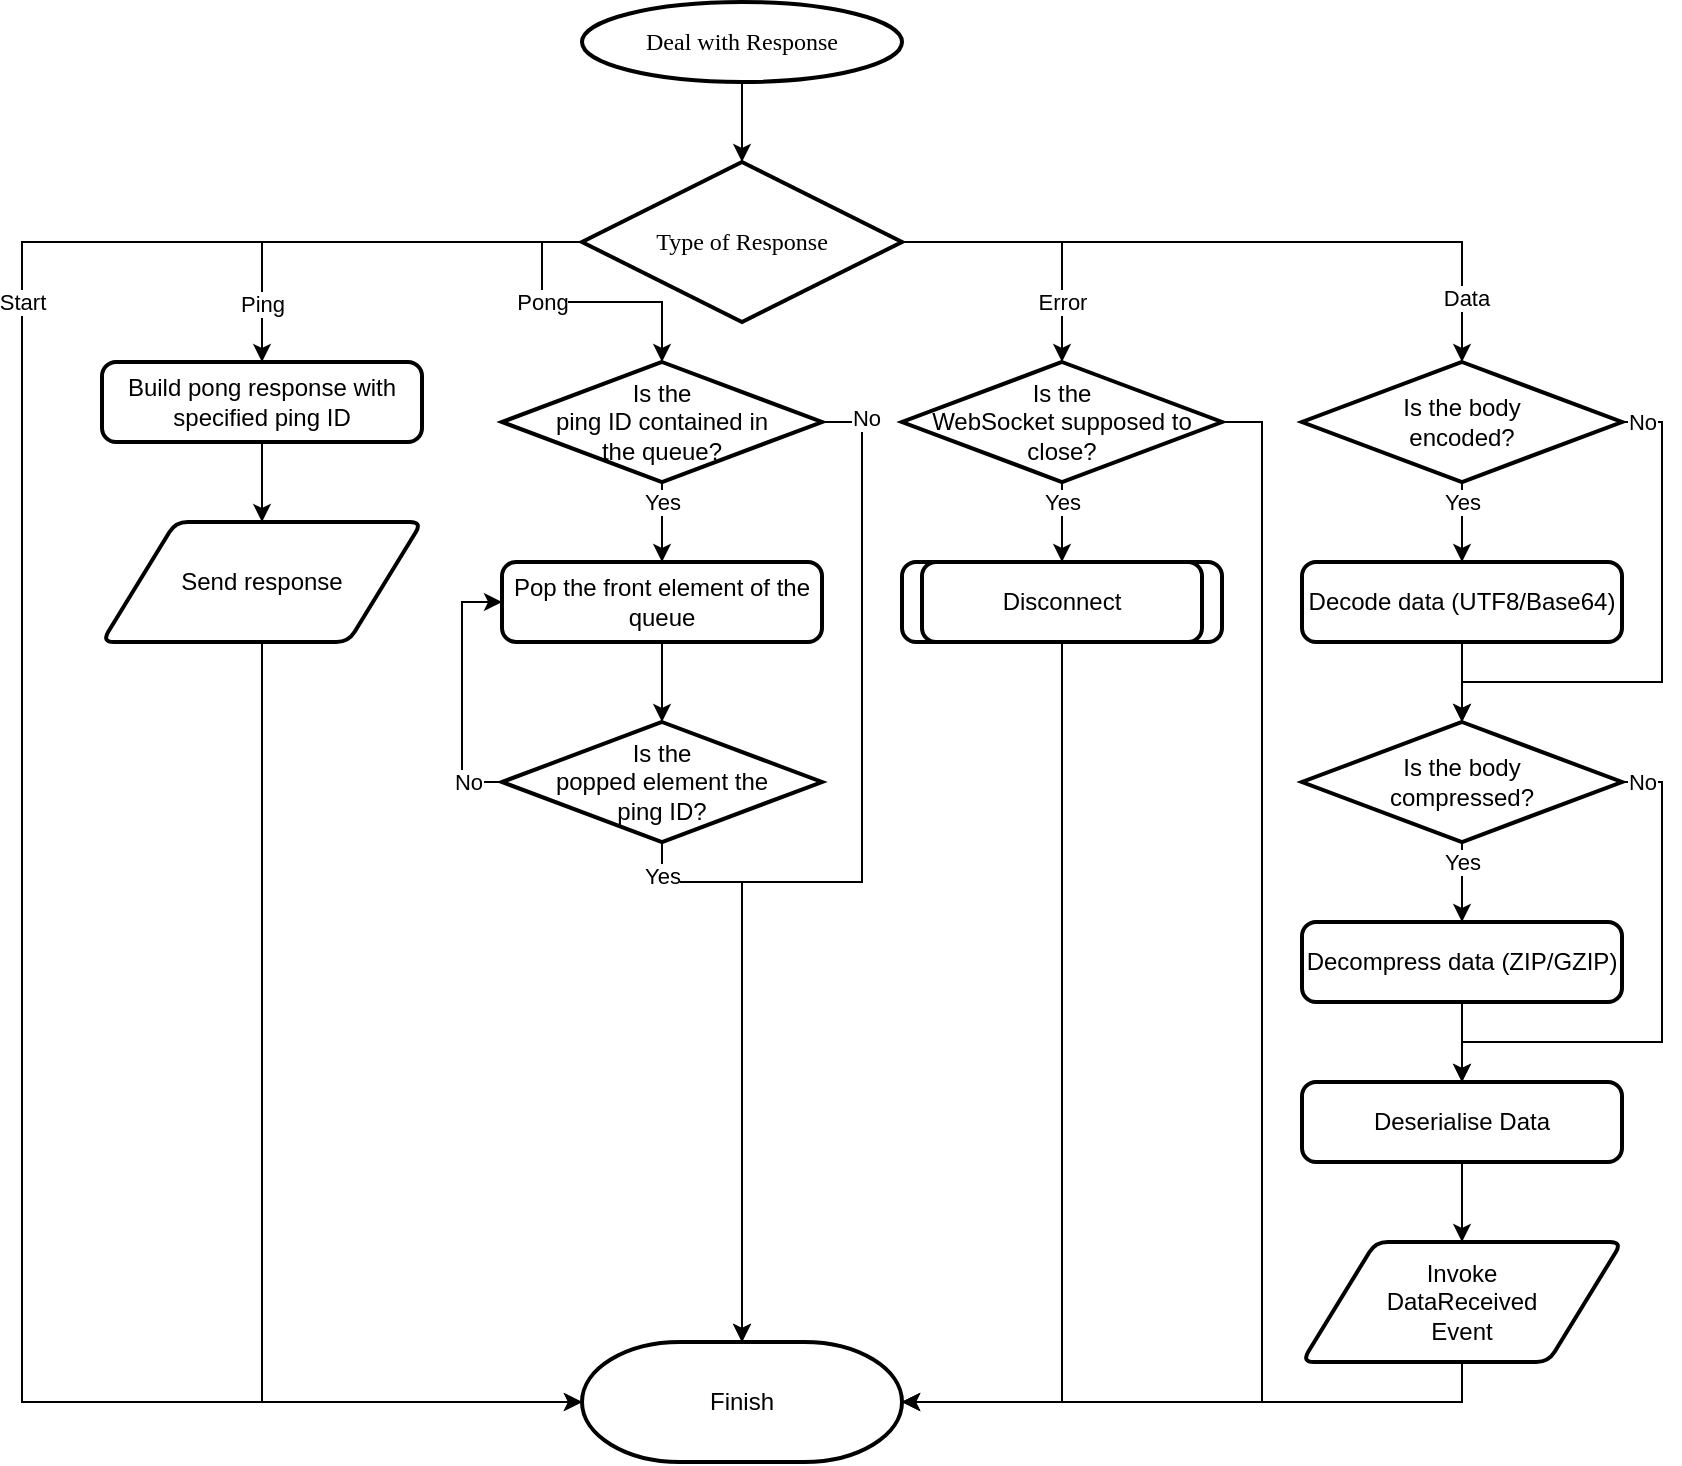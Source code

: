 <mxfile version="26.0.16">
  <diagram id="C5RBs43oDa-KdzZeNtuy" name="Page-1">
    <mxGraphModel dx="1114" dy="824" grid="1" gridSize="10" guides="1" tooltips="1" connect="1" arrows="1" fold="1" page="1" pageScale="1" pageWidth="827" pageHeight="1169" math="0" shadow="0">
      <root>
        <mxCell id="WIyWlLk6GJQsqaUBKTNV-0" />
        <mxCell id="WIyWlLk6GJQsqaUBKTNV-1" parent="WIyWlLk6GJQsqaUBKTNV-0" />
        <mxCell id="HJgES-3uZnZ1iYDHPRsR-43" style="edgeStyle=orthogonalEdgeStyle;rounded=0;orthogonalLoop=1;jettySize=auto;html=1;exitX=0.5;exitY=1;exitDx=0;exitDy=0;exitPerimeter=0;entryX=0.5;entryY=0;entryDx=0;entryDy=0;fontFamily=STIX;entryPerimeter=0;" parent="WIyWlLk6GJQsqaUBKTNV-1" source="HJgES-3uZnZ1iYDHPRsR-1" target="1lUNTdqZq1-scsrUU96o-1" edge="1">
          <mxGeometry relative="1" as="geometry">
            <mxPoint x="400" y="100" as="targetPoint" />
          </mxGeometry>
        </mxCell>
        <mxCell id="HJgES-3uZnZ1iYDHPRsR-1" value="Deal with Response" style="strokeWidth=2;html=1;shape=mxgraph.flowchart.start_2;whiteSpace=wrap;fontFamily=STIX;" parent="WIyWlLk6GJQsqaUBKTNV-1" vertex="1">
          <mxGeometry x="320" y="20" width="160" height="40" as="geometry" />
        </mxCell>
        <mxCell id="DIX37AAkpZwaq2ukfVkO-11" style="edgeStyle=orthogonalEdgeStyle;rounded=0;orthogonalLoop=1;jettySize=auto;html=1;exitX=0;exitY=0.5;exitDx=0;exitDy=0;exitPerimeter=0;entryX=0.5;entryY=0;entryDx=0;entryDy=0;" edge="1" parent="WIyWlLk6GJQsqaUBKTNV-1" source="1lUNTdqZq1-scsrUU96o-1" target="DIX37AAkpZwaq2ukfVkO-6">
          <mxGeometry relative="1" as="geometry" />
        </mxCell>
        <mxCell id="DIX37AAkpZwaq2ukfVkO-12" value="Ping" style="edgeLabel;html=1;align=center;verticalAlign=middle;resizable=0;points=[];" vertex="1" connectable="0" parent="DIX37AAkpZwaq2ukfVkO-11">
          <mxGeometry x="0.575" relative="1" as="geometry">
            <mxPoint y="17" as="offset" />
          </mxGeometry>
        </mxCell>
        <mxCell id="1lUNTdqZq1-scsrUU96o-1" value="Type of Response" style="strokeWidth=2;html=1;shape=mxgraph.flowchart.decision;whiteSpace=wrap;fontFamily=STIX;" parent="WIyWlLk6GJQsqaUBKTNV-1" vertex="1">
          <mxGeometry x="320" y="100" width="160" height="80" as="geometry" />
        </mxCell>
        <mxCell id="DIX37AAkpZwaq2ukfVkO-1" value="Finish" style="strokeWidth=2;html=1;shape=mxgraph.flowchart.terminator;whiteSpace=wrap;" vertex="1" parent="WIyWlLk6GJQsqaUBKTNV-1">
          <mxGeometry x="320" y="690" width="160" height="60" as="geometry" />
        </mxCell>
        <mxCell id="DIX37AAkpZwaq2ukfVkO-3" style="edgeStyle=orthogonalEdgeStyle;rounded=0;orthogonalLoop=1;jettySize=auto;html=1;exitX=0;exitY=0.5;exitDx=0;exitDy=0;exitPerimeter=0;entryX=0;entryY=0.5;entryDx=0;entryDy=0;entryPerimeter=0;" edge="1" parent="WIyWlLk6GJQsqaUBKTNV-1" source="1lUNTdqZq1-scsrUU96o-1" target="DIX37AAkpZwaq2ukfVkO-1">
          <mxGeometry relative="1" as="geometry">
            <Array as="points">
              <mxPoint x="40" y="140" />
              <mxPoint x="40" y="720" />
            </Array>
          </mxGeometry>
        </mxCell>
        <mxCell id="DIX37AAkpZwaq2ukfVkO-4" value="Start" style="edgeLabel;html=1;align=center;verticalAlign=middle;resizable=0;points=[];" vertex="1" connectable="0" parent="DIX37AAkpZwaq2ukfVkO-3">
          <mxGeometry x="-0.746" y="1" relative="1" as="geometry">
            <mxPoint x="-135" y="29" as="offset" />
          </mxGeometry>
        </mxCell>
        <mxCell id="DIX37AAkpZwaq2ukfVkO-9" style="edgeStyle=orthogonalEdgeStyle;rounded=0;orthogonalLoop=1;jettySize=auto;html=1;exitX=0.5;exitY=1;exitDx=0;exitDy=0;entryX=0.5;entryY=0;entryDx=0;entryDy=0;" edge="1" parent="WIyWlLk6GJQsqaUBKTNV-1" source="DIX37AAkpZwaq2ukfVkO-6" target="DIX37AAkpZwaq2ukfVkO-8">
          <mxGeometry relative="1" as="geometry" />
        </mxCell>
        <mxCell id="DIX37AAkpZwaq2ukfVkO-6" value="Build pong response with specified ping ID" style="rounded=1;whiteSpace=wrap;html=1;absoluteArcSize=1;arcSize=14;strokeWidth=2;" vertex="1" parent="WIyWlLk6GJQsqaUBKTNV-1">
          <mxGeometry x="80" y="200" width="160" height="40" as="geometry" />
        </mxCell>
        <mxCell id="DIX37AAkpZwaq2ukfVkO-8" value="Send response" style="shape=parallelogram;html=1;strokeWidth=2;perimeter=parallelogramPerimeter;whiteSpace=wrap;rounded=1;arcSize=12;size=0.23;" vertex="1" parent="WIyWlLk6GJQsqaUBKTNV-1">
          <mxGeometry x="80" y="280" width="160" height="60" as="geometry" />
        </mxCell>
        <mxCell id="DIX37AAkpZwaq2ukfVkO-10" style="edgeStyle=orthogonalEdgeStyle;rounded=0;orthogonalLoop=1;jettySize=auto;html=1;exitX=0.5;exitY=1;exitDx=0;exitDy=0;entryX=0;entryY=0.5;entryDx=0;entryDy=0;entryPerimeter=0;" edge="1" parent="WIyWlLk6GJQsqaUBKTNV-1" source="DIX37AAkpZwaq2ukfVkO-8" target="DIX37AAkpZwaq2ukfVkO-1">
          <mxGeometry relative="1" as="geometry" />
        </mxCell>
        <mxCell id="DIX37AAkpZwaq2ukfVkO-20" style="edgeStyle=orthogonalEdgeStyle;rounded=0;orthogonalLoop=1;jettySize=auto;html=1;exitX=0;exitY=0.5;exitDx=0;exitDy=0;exitPerimeter=0;entryX=0;entryY=0.5;entryDx=0;entryDy=0;" edge="1" parent="WIyWlLk6GJQsqaUBKTNV-1" source="DIX37AAkpZwaq2ukfVkO-14" target="DIX37AAkpZwaq2ukfVkO-15">
          <mxGeometry relative="1" as="geometry" />
        </mxCell>
        <mxCell id="DIX37AAkpZwaq2ukfVkO-21" value="No" style="edgeLabel;html=1;align=center;verticalAlign=middle;resizable=0;points=[];" vertex="1" connectable="0" parent="DIX37AAkpZwaq2ukfVkO-20">
          <mxGeometry x="0.015" y="-3" relative="1" as="geometry">
            <mxPoint y="46" as="offset" />
          </mxGeometry>
        </mxCell>
        <mxCell id="DIX37AAkpZwaq2ukfVkO-14" value="Is the&lt;div&gt;&lt;span style=&quot;background-color: transparent; color: light-dark(rgb(0, 0, 0), rgb(255, 255, 255));&quot;&gt;popped element&amp;nbsp;&lt;/span&gt;&lt;span style=&quot;background-color: transparent; color: light-dark(rgb(0, 0, 0), rgb(255, 255, 255));&quot;&gt;the&lt;/span&gt;&lt;/div&gt;&lt;div&gt;&lt;span style=&quot;background-color: transparent; color: light-dark(rgb(0, 0, 0), rgb(255, 255, 255));&quot;&gt;ping ID?&lt;/span&gt;&lt;/div&gt;" style="strokeWidth=2;html=1;shape=mxgraph.flowchart.decision;whiteSpace=wrap;" vertex="1" parent="WIyWlLk6GJQsqaUBKTNV-1">
          <mxGeometry x="280" y="380" width="160" height="60" as="geometry" />
        </mxCell>
        <mxCell id="DIX37AAkpZwaq2ukfVkO-15" value="Pop the front element of the queue" style="rounded=1;whiteSpace=wrap;html=1;absoluteArcSize=1;arcSize=14;strokeWidth=2;" vertex="1" parent="WIyWlLk6GJQsqaUBKTNV-1">
          <mxGeometry x="280" y="300" width="160" height="40" as="geometry" />
        </mxCell>
        <mxCell id="DIX37AAkpZwaq2ukfVkO-17" style="edgeStyle=orthogonalEdgeStyle;rounded=0;orthogonalLoop=1;jettySize=auto;html=1;exitX=0.5;exitY=1;exitDx=0;exitDy=0;exitPerimeter=0;entryX=0.5;entryY=0;entryDx=0;entryDy=0;" edge="1" parent="WIyWlLk6GJQsqaUBKTNV-1" source="DIX37AAkpZwaq2ukfVkO-16" target="DIX37AAkpZwaq2ukfVkO-15">
          <mxGeometry relative="1" as="geometry" />
        </mxCell>
        <mxCell id="DIX37AAkpZwaq2ukfVkO-18" value="Yes" style="edgeLabel;html=1;align=center;verticalAlign=middle;resizable=0;points=[];" vertex="1" connectable="0" parent="DIX37AAkpZwaq2ukfVkO-17">
          <mxGeometry x="-0.05" y="2" relative="1" as="geometry">
            <mxPoint x="-2" y="-9" as="offset" />
          </mxGeometry>
        </mxCell>
        <mxCell id="DIX37AAkpZwaq2ukfVkO-16" value="Is the&lt;div&gt;ping ID contained&amp;nbsp;&lt;span style=&quot;background-color: transparent; color: light-dark(rgb(0, 0, 0), rgb(255, 255, 255));&quot;&gt;in&lt;/span&gt;&lt;/div&gt;&lt;div&gt;&lt;span style=&quot;background-color: transparent; color: light-dark(rgb(0, 0, 0), rgb(255, 255, 255));&quot;&gt;the queue?&lt;/span&gt;&lt;/div&gt;" style="strokeWidth=2;html=1;shape=mxgraph.flowchart.decision;whiteSpace=wrap;" vertex="1" parent="WIyWlLk6GJQsqaUBKTNV-1">
          <mxGeometry x="280" y="200" width="160" height="60" as="geometry" />
        </mxCell>
        <mxCell id="DIX37AAkpZwaq2ukfVkO-19" style="edgeStyle=orthogonalEdgeStyle;rounded=0;orthogonalLoop=1;jettySize=auto;html=1;exitX=0.5;exitY=1;exitDx=0;exitDy=0;entryX=0.5;entryY=0;entryDx=0;entryDy=0;entryPerimeter=0;" edge="1" parent="WIyWlLk6GJQsqaUBKTNV-1" source="DIX37AAkpZwaq2ukfVkO-15" target="DIX37AAkpZwaq2ukfVkO-14">
          <mxGeometry relative="1" as="geometry" />
        </mxCell>
        <mxCell id="DIX37AAkpZwaq2ukfVkO-22" style="edgeStyle=orthogonalEdgeStyle;rounded=0;orthogonalLoop=1;jettySize=auto;html=1;exitX=0.5;exitY=1;exitDx=0;exitDy=0;exitPerimeter=0;entryX=0.5;entryY=0;entryDx=0;entryDy=0;entryPerimeter=0;" edge="1" parent="WIyWlLk6GJQsqaUBKTNV-1" source="DIX37AAkpZwaq2ukfVkO-14" target="DIX37AAkpZwaq2ukfVkO-1">
          <mxGeometry relative="1" as="geometry">
            <Array as="points">
              <mxPoint x="360" y="460" />
              <mxPoint x="400" y="460" />
            </Array>
          </mxGeometry>
        </mxCell>
        <mxCell id="DIX37AAkpZwaq2ukfVkO-23" value="Yes" style="edgeLabel;html=1;align=center;verticalAlign=middle;resizable=0;points=[];" vertex="1" connectable="0" parent="DIX37AAkpZwaq2ukfVkO-22">
          <mxGeometry x="-0.747" y="3" relative="1" as="geometry">
            <mxPoint x="-17" as="offset" />
          </mxGeometry>
        </mxCell>
        <mxCell id="DIX37AAkpZwaq2ukfVkO-24" style="edgeStyle=orthogonalEdgeStyle;rounded=0;orthogonalLoop=1;jettySize=auto;html=1;exitX=1;exitY=0.5;exitDx=0;exitDy=0;exitPerimeter=0;entryX=0.5;entryY=0;entryDx=0;entryDy=0;entryPerimeter=0;" edge="1" parent="WIyWlLk6GJQsqaUBKTNV-1" source="DIX37AAkpZwaq2ukfVkO-16" target="DIX37AAkpZwaq2ukfVkO-1">
          <mxGeometry relative="1" as="geometry">
            <Array as="points">
              <mxPoint x="460" y="230" />
              <mxPoint x="460" y="460" />
              <mxPoint x="400" y="460" />
            </Array>
          </mxGeometry>
        </mxCell>
        <mxCell id="DIX37AAkpZwaq2ukfVkO-26" value="No" style="edgeLabel;html=1;align=center;verticalAlign=middle;resizable=0;points=[];" vertex="1" connectable="0" parent="DIX37AAkpZwaq2ukfVkO-24">
          <mxGeometry x="-0.921" y="-4" relative="1" as="geometry">
            <mxPoint x="6" y="-4" as="offset" />
          </mxGeometry>
        </mxCell>
        <mxCell id="DIX37AAkpZwaq2ukfVkO-27" style="edgeStyle=orthogonalEdgeStyle;rounded=0;orthogonalLoop=1;jettySize=auto;html=1;exitX=0;exitY=0.5;exitDx=0;exitDy=0;exitPerimeter=0;entryX=0.5;entryY=0;entryDx=0;entryDy=0;entryPerimeter=0;" edge="1" parent="WIyWlLk6GJQsqaUBKTNV-1" source="1lUNTdqZq1-scsrUU96o-1" target="DIX37AAkpZwaq2ukfVkO-16">
          <mxGeometry relative="1" as="geometry">
            <Array as="points">
              <mxPoint x="300" y="140" />
              <mxPoint x="300" y="170" />
              <mxPoint x="360" y="170" />
            </Array>
          </mxGeometry>
        </mxCell>
        <mxCell id="DIX37AAkpZwaq2ukfVkO-28" value="Pong" style="edgeLabel;html=1;align=center;verticalAlign=middle;resizable=0;points=[];" vertex="1" connectable="0" parent="DIX37AAkpZwaq2ukfVkO-27">
          <mxGeometry x="0.767" y="-1" relative="1" as="geometry">
            <mxPoint x="-59" y="-14" as="offset" />
          </mxGeometry>
        </mxCell>
        <mxCell id="DIX37AAkpZwaq2ukfVkO-31" style="edgeStyle=orthogonalEdgeStyle;rounded=0;orthogonalLoop=1;jettySize=auto;html=1;exitX=1;exitY=0.5;exitDx=0;exitDy=0;exitPerimeter=0;entryX=0.5;entryY=0;entryDx=0;entryDy=0;entryPerimeter=0;" edge="1" parent="WIyWlLk6GJQsqaUBKTNV-1" source="1lUNTdqZq1-scsrUU96o-1" target="DIX37AAkpZwaq2ukfVkO-34">
          <mxGeometry relative="1" as="geometry">
            <mxPoint x="580" y="150" as="sourcePoint" />
            <mxPoint x="560" y="260" as="targetPoint" />
            <Array as="points">
              <mxPoint x="560" y="140" />
            </Array>
          </mxGeometry>
        </mxCell>
        <mxCell id="DIX37AAkpZwaq2ukfVkO-32" value="Error" style="edgeLabel;html=1;align=center;verticalAlign=middle;resizable=0;points=[];" vertex="1" connectable="0" parent="DIX37AAkpZwaq2ukfVkO-31">
          <mxGeometry x="0.767" y="-1" relative="1" as="geometry">
            <mxPoint x="1" y="-14" as="offset" />
          </mxGeometry>
        </mxCell>
        <mxCell id="DIX37AAkpZwaq2ukfVkO-37" value="Yes" style="edgeStyle=orthogonalEdgeStyle;rounded=0;orthogonalLoop=1;jettySize=auto;html=1;exitX=0.5;exitY=1;exitDx=0;exitDy=0;exitPerimeter=0;entryX=0.5;entryY=0;entryDx=0;entryDy=0;" edge="1" parent="WIyWlLk6GJQsqaUBKTNV-1" source="DIX37AAkpZwaq2ukfVkO-34" target="DIX37AAkpZwaq2ukfVkO-36">
          <mxGeometry x="-0.5" relative="1" as="geometry">
            <mxPoint as="offset" />
          </mxGeometry>
        </mxCell>
        <mxCell id="DIX37AAkpZwaq2ukfVkO-34" value="Is the&lt;div&gt;WebSocket supposed to close?&lt;/div&gt;" style="strokeWidth=2;html=1;shape=mxgraph.flowchart.decision;whiteSpace=wrap;" vertex="1" parent="WIyWlLk6GJQsqaUBKTNV-1">
          <mxGeometry x="480" y="200" width="160" height="60" as="geometry" />
        </mxCell>
        <mxCell id="DIX37AAkpZwaq2ukfVkO-35" value="" style="rounded=1;whiteSpace=wrap;html=1;absoluteArcSize=1;arcSize=14;strokeWidth=2;" vertex="1" parent="WIyWlLk6GJQsqaUBKTNV-1">
          <mxGeometry x="480" y="300" width="160" height="40" as="geometry" />
        </mxCell>
        <mxCell id="DIX37AAkpZwaq2ukfVkO-36" value="Disconnect" style="rounded=1;whiteSpace=wrap;html=1;absoluteArcSize=1;arcSize=14;strokeWidth=2;" vertex="1" parent="WIyWlLk6GJQsqaUBKTNV-1">
          <mxGeometry x="490" y="300" width="140" height="40" as="geometry" />
        </mxCell>
        <mxCell id="DIX37AAkpZwaq2ukfVkO-38" style="edgeStyle=orthogonalEdgeStyle;rounded=0;orthogonalLoop=1;jettySize=auto;html=1;exitX=1;exitY=0.5;exitDx=0;exitDy=0;exitPerimeter=0;entryX=1;entryY=0.5;entryDx=0;entryDy=0;entryPerimeter=0;" edge="1" parent="WIyWlLk6GJQsqaUBKTNV-1" source="DIX37AAkpZwaq2ukfVkO-34" target="DIX37AAkpZwaq2ukfVkO-1">
          <mxGeometry relative="1" as="geometry" />
        </mxCell>
        <mxCell id="DIX37AAkpZwaq2ukfVkO-39" style="edgeStyle=orthogonalEdgeStyle;rounded=0;orthogonalLoop=1;jettySize=auto;html=1;exitX=0.5;exitY=1;exitDx=0;exitDy=0;entryX=1;entryY=0.5;entryDx=0;entryDy=0;entryPerimeter=0;" edge="1" parent="WIyWlLk6GJQsqaUBKTNV-1" source="DIX37AAkpZwaq2ukfVkO-36" target="DIX37AAkpZwaq2ukfVkO-1">
          <mxGeometry relative="1" as="geometry" />
        </mxCell>
        <mxCell id="DIX37AAkpZwaq2ukfVkO-50" style="edgeStyle=orthogonalEdgeStyle;rounded=0;orthogonalLoop=1;jettySize=auto;html=1;exitX=0.5;exitY=1;exitDx=0;exitDy=0;exitPerimeter=0;entryX=0.5;entryY=0;entryDx=0;entryDy=0;" edge="1" parent="WIyWlLk6GJQsqaUBKTNV-1" source="DIX37AAkpZwaq2ukfVkO-41" target="DIX37AAkpZwaq2ukfVkO-45">
          <mxGeometry relative="1" as="geometry" />
        </mxCell>
        <mxCell id="DIX37AAkpZwaq2ukfVkO-51" value="Yes" style="edgeLabel;html=1;align=center;verticalAlign=middle;resizable=0;points=[];" vertex="1" connectable="0" parent="DIX37AAkpZwaq2ukfVkO-50">
          <mxGeometry x="-0.15" y="1" relative="1" as="geometry">
            <mxPoint x="-1" y="-7" as="offset" />
          </mxGeometry>
        </mxCell>
        <mxCell id="DIX37AAkpZwaq2ukfVkO-56" style="edgeStyle=orthogonalEdgeStyle;rounded=0;orthogonalLoop=1;jettySize=auto;html=1;exitX=1;exitY=0.5;exitDx=0;exitDy=0;exitPerimeter=0;entryX=0.5;entryY=0;entryDx=0;entryDy=0;entryPerimeter=0;" edge="1" parent="WIyWlLk6GJQsqaUBKTNV-1" source="DIX37AAkpZwaq2ukfVkO-41" target="DIX37AAkpZwaq2ukfVkO-48">
          <mxGeometry relative="1" as="geometry">
            <Array as="points">
              <mxPoint x="860" y="230" />
              <mxPoint x="860" y="360" />
              <mxPoint x="760" y="360" />
            </Array>
          </mxGeometry>
        </mxCell>
        <mxCell id="DIX37AAkpZwaq2ukfVkO-57" value="No" style="edgeLabel;html=1;align=center;verticalAlign=middle;resizable=0;points=[];" vertex="1" connectable="0" parent="DIX37AAkpZwaq2ukfVkO-56">
          <mxGeometry x="-0.832" relative="1" as="geometry">
            <mxPoint x="-10" y="-3" as="offset" />
          </mxGeometry>
        </mxCell>
        <mxCell id="DIX37AAkpZwaq2ukfVkO-41" value="Is the&amp;nbsp;&lt;span style=&quot;background-color: transparent; color: light-dark(rgb(0, 0, 0), rgb(255, 255, 255));&quot;&gt;body&lt;/span&gt;&lt;div&gt;&lt;span style=&quot;background-color: transparent; color: light-dark(rgb(0, 0, 0), rgb(255, 255, 255));&quot;&gt;encoded?&lt;/span&gt;&lt;/div&gt;" style="strokeWidth=2;html=1;shape=mxgraph.flowchart.decision;whiteSpace=wrap;" vertex="1" parent="WIyWlLk6GJQsqaUBKTNV-1">
          <mxGeometry x="680" y="200" width="160" height="60" as="geometry" />
        </mxCell>
        <mxCell id="DIX37AAkpZwaq2ukfVkO-42" style="edgeStyle=orthogonalEdgeStyle;rounded=0;orthogonalLoop=1;jettySize=auto;html=1;exitX=1;exitY=0.5;exitDx=0;exitDy=0;exitPerimeter=0;entryX=0.5;entryY=0;entryDx=0;entryDy=0;entryPerimeter=0;" edge="1" parent="WIyWlLk6GJQsqaUBKTNV-1" source="1lUNTdqZq1-scsrUU96o-1" target="DIX37AAkpZwaq2ukfVkO-41">
          <mxGeometry relative="1" as="geometry" />
        </mxCell>
        <mxCell id="DIX37AAkpZwaq2ukfVkO-43" value="Data" style="edgeLabel;html=1;align=center;verticalAlign=middle;resizable=0;points=[];" vertex="1" connectable="0" parent="DIX37AAkpZwaq2ukfVkO-42">
          <mxGeometry x="0.812" y="2" relative="1" as="geometry">
            <mxPoint as="offset" />
          </mxGeometry>
        </mxCell>
        <mxCell id="DIX37AAkpZwaq2ukfVkO-45" value="Decode data (UTF8/Base64)" style="rounded=1;whiteSpace=wrap;html=1;absoluteArcSize=1;arcSize=14;strokeWidth=2;" vertex="1" parent="WIyWlLk6GJQsqaUBKTNV-1">
          <mxGeometry x="680" y="300" width="160" height="40" as="geometry" />
        </mxCell>
        <mxCell id="DIX37AAkpZwaq2ukfVkO-54" value="Yes" style="edgeStyle=orthogonalEdgeStyle;rounded=0;orthogonalLoop=1;jettySize=auto;html=1;exitX=0.5;exitY=1;exitDx=0;exitDy=0;exitPerimeter=0;entryX=0.5;entryY=0;entryDx=0;entryDy=0;" edge="1" parent="WIyWlLk6GJQsqaUBKTNV-1" source="DIX37AAkpZwaq2ukfVkO-48" target="DIX37AAkpZwaq2ukfVkO-49">
          <mxGeometry x="-0.5" relative="1" as="geometry">
            <mxPoint as="offset" />
          </mxGeometry>
        </mxCell>
        <mxCell id="DIX37AAkpZwaq2ukfVkO-64" style="edgeStyle=orthogonalEdgeStyle;rounded=0;orthogonalLoop=1;jettySize=auto;html=1;exitX=1;exitY=0.5;exitDx=0;exitDy=0;exitPerimeter=0;entryX=0.5;entryY=0;entryDx=0;entryDy=0;" edge="1" parent="WIyWlLk6GJQsqaUBKTNV-1" source="DIX37AAkpZwaq2ukfVkO-48" target="DIX37AAkpZwaq2ukfVkO-60">
          <mxGeometry relative="1" as="geometry">
            <Array as="points">
              <mxPoint x="860" y="410" />
              <mxPoint x="860" y="540" />
              <mxPoint x="760" y="540" />
            </Array>
          </mxGeometry>
        </mxCell>
        <mxCell id="DIX37AAkpZwaq2ukfVkO-65" value="No" style="edgeLabel;html=1;align=center;verticalAlign=middle;resizable=0;points=[];" vertex="1" connectable="0" parent="DIX37AAkpZwaq2ukfVkO-64">
          <mxGeometry x="-0.904" y="-2" relative="1" as="geometry">
            <mxPoint x="-3" y="-2" as="offset" />
          </mxGeometry>
        </mxCell>
        <mxCell id="DIX37AAkpZwaq2ukfVkO-48" value="Is the&amp;nbsp;&lt;span style=&quot;background-color: transparent; color: light-dark(rgb(0, 0, 0), rgb(255, 255, 255));&quot;&gt;body&lt;/span&gt;&lt;div&gt;&lt;span style=&quot;background-color: transparent; color: light-dark(rgb(0, 0, 0), rgb(255, 255, 255));&quot;&gt;compressed?&lt;/span&gt;&lt;/div&gt;" style="strokeWidth=2;html=1;shape=mxgraph.flowchart.decision;whiteSpace=wrap;" vertex="1" parent="WIyWlLk6GJQsqaUBKTNV-1">
          <mxGeometry x="680" y="380" width="160" height="60" as="geometry" />
        </mxCell>
        <mxCell id="DIX37AAkpZwaq2ukfVkO-63" style="edgeStyle=orthogonalEdgeStyle;rounded=0;orthogonalLoop=1;jettySize=auto;html=1;exitX=0.5;exitY=1;exitDx=0;exitDy=0;entryX=0.5;entryY=0;entryDx=0;entryDy=0;" edge="1" parent="WIyWlLk6GJQsqaUBKTNV-1" source="DIX37AAkpZwaq2ukfVkO-49" target="DIX37AAkpZwaq2ukfVkO-60">
          <mxGeometry relative="1" as="geometry" />
        </mxCell>
        <mxCell id="DIX37AAkpZwaq2ukfVkO-49" value="Decompress data (ZIP/GZIP)" style="rounded=1;whiteSpace=wrap;html=1;absoluteArcSize=1;arcSize=14;strokeWidth=2;" vertex="1" parent="WIyWlLk6GJQsqaUBKTNV-1">
          <mxGeometry x="680" y="480" width="160" height="40" as="geometry" />
        </mxCell>
        <mxCell id="DIX37AAkpZwaq2ukfVkO-52" style="edgeStyle=orthogonalEdgeStyle;rounded=0;orthogonalLoop=1;jettySize=auto;html=1;exitX=0.5;exitY=1;exitDx=0;exitDy=0;entryX=0.5;entryY=0;entryDx=0;entryDy=0;entryPerimeter=0;" edge="1" parent="WIyWlLk6GJQsqaUBKTNV-1" source="DIX37AAkpZwaq2ukfVkO-45" target="DIX37AAkpZwaq2ukfVkO-48">
          <mxGeometry relative="1" as="geometry" />
        </mxCell>
        <mxCell id="DIX37AAkpZwaq2ukfVkO-62" style="edgeStyle=orthogonalEdgeStyle;rounded=0;orthogonalLoop=1;jettySize=auto;html=1;exitX=0.5;exitY=1;exitDx=0;exitDy=0;entryX=0.5;entryY=0;entryDx=0;entryDy=0;" edge="1" parent="WIyWlLk6GJQsqaUBKTNV-1" source="DIX37AAkpZwaq2ukfVkO-60" target="DIX37AAkpZwaq2ukfVkO-61">
          <mxGeometry relative="1" as="geometry" />
        </mxCell>
        <mxCell id="DIX37AAkpZwaq2ukfVkO-60" value="Deserialise Data" style="rounded=1;whiteSpace=wrap;html=1;absoluteArcSize=1;arcSize=14;strokeWidth=2;" vertex="1" parent="WIyWlLk6GJQsqaUBKTNV-1">
          <mxGeometry x="680" y="560" width="160" height="40" as="geometry" />
        </mxCell>
        <mxCell id="DIX37AAkpZwaq2ukfVkO-61" value="Invoke&lt;div&gt;DataReceived&lt;div&gt;Event&lt;/div&gt;&lt;/div&gt;" style="shape=parallelogram;html=1;strokeWidth=2;perimeter=parallelogramPerimeter;whiteSpace=wrap;rounded=1;arcSize=12;size=0.23;" vertex="1" parent="WIyWlLk6GJQsqaUBKTNV-1">
          <mxGeometry x="680" y="640" width="160" height="60" as="geometry" />
        </mxCell>
        <mxCell id="DIX37AAkpZwaq2ukfVkO-66" style="edgeStyle=orthogonalEdgeStyle;rounded=0;orthogonalLoop=1;jettySize=auto;html=1;exitX=0.5;exitY=1;exitDx=0;exitDy=0;entryX=1;entryY=0.5;entryDx=0;entryDy=0;entryPerimeter=0;" edge="1" parent="WIyWlLk6GJQsqaUBKTNV-1" source="DIX37AAkpZwaq2ukfVkO-61" target="DIX37AAkpZwaq2ukfVkO-1">
          <mxGeometry relative="1" as="geometry" />
        </mxCell>
      </root>
    </mxGraphModel>
  </diagram>
</mxfile>
